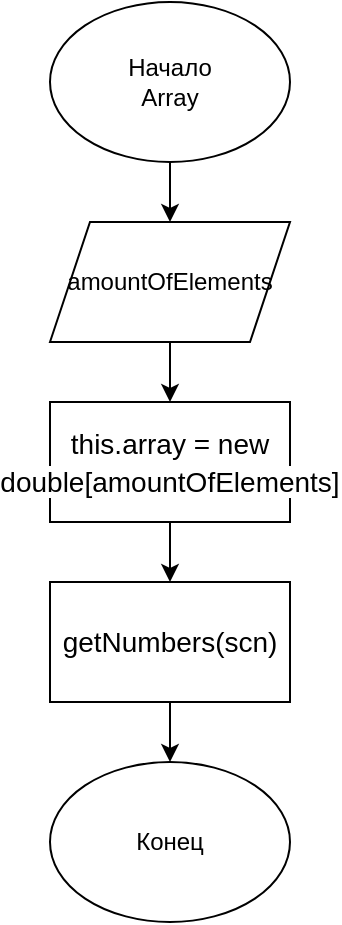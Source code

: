 <mxfile version="21.3.2" type="device">
  <diagram name="Страница 1" id="nLJy7SkXTexBMdkXFd4G">
    <mxGraphModel dx="2074" dy="1148" grid="1" gridSize="10" guides="1" tooltips="1" connect="1" arrows="1" fold="1" page="1" pageScale="1" pageWidth="827" pageHeight="1169" math="0" shadow="0">
      <root>
        <mxCell id="0" />
        <mxCell id="1" parent="0" />
        <mxCell id="2H0iqjHM80v5tmrJdCq8-3" style="edgeStyle=orthogonalEdgeStyle;rounded=0;orthogonalLoop=1;jettySize=auto;html=1;entryX=0.5;entryY=0;entryDx=0;entryDy=0;" edge="1" parent="1" source="2H0iqjHM80v5tmrJdCq8-1" target="2H0iqjHM80v5tmrJdCq8-2">
          <mxGeometry relative="1" as="geometry" />
        </mxCell>
        <mxCell id="2H0iqjHM80v5tmrJdCq8-1" value="Начало&lt;br&gt;Array" style="ellipse;whiteSpace=wrap;html=1;" vertex="1" parent="1">
          <mxGeometry x="354" y="10" width="120" height="80" as="geometry" />
        </mxCell>
        <mxCell id="2H0iqjHM80v5tmrJdCq8-5" style="edgeStyle=orthogonalEdgeStyle;rounded=0;orthogonalLoop=1;jettySize=auto;html=1;entryX=0.5;entryY=0;entryDx=0;entryDy=0;" edge="1" parent="1" source="2H0iqjHM80v5tmrJdCq8-2" target="2H0iqjHM80v5tmrJdCq8-4">
          <mxGeometry relative="1" as="geometry" />
        </mxCell>
        <mxCell id="2H0iqjHM80v5tmrJdCq8-2" value="amountOfElements" style="shape=parallelogram;perimeter=parallelogramPerimeter;whiteSpace=wrap;html=1;fixedSize=1;" vertex="1" parent="1">
          <mxGeometry x="354" y="120" width="120" height="60" as="geometry" />
        </mxCell>
        <mxCell id="2H0iqjHM80v5tmrJdCq8-7" style="edgeStyle=orthogonalEdgeStyle;rounded=0;orthogonalLoop=1;jettySize=auto;html=1;entryX=0.5;entryY=0;entryDx=0;entryDy=0;" edge="1" parent="1" source="2H0iqjHM80v5tmrJdCq8-4" target="2H0iqjHM80v5tmrJdCq8-6">
          <mxGeometry relative="1" as="geometry" />
        </mxCell>
        <mxCell id="2H0iqjHM80v5tmrJdCq8-4" value="&lt;div style=&quot;font-size: 14px; line-height: 19px;&quot;&gt;&lt;span style=&quot;background-color: rgb(255, 255, 255);&quot;&gt;this.array = new double[amountOfElements]&lt;/span&gt;&lt;/div&gt;" style="rounded=0;whiteSpace=wrap;html=1;" vertex="1" parent="1">
          <mxGeometry x="354" y="210" width="120" height="60" as="geometry" />
        </mxCell>
        <mxCell id="2H0iqjHM80v5tmrJdCq8-9" style="edgeStyle=orthogonalEdgeStyle;rounded=0;orthogonalLoop=1;jettySize=auto;html=1;entryX=0.5;entryY=0;entryDx=0;entryDy=0;" edge="1" parent="1" source="2H0iqjHM80v5tmrJdCq8-6" target="2H0iqjHM80v5tmrJdCq8-8">
          <mxGeometry relative="1" as="geometry" />
        </mxCell>
        <mxCell id="2H0iqjHM80v5tmrJdCq8-6" value="&lt;div style=&quot;font-size: 14px; line-height: 19px;&quot;&gt;&lt;span style=&quot;background-color: rgb(255, 255, 255);&quot;&gt;getNumbers(scn)&lt;/span&gt;&lt;/div&gt;" style="rounded=0;whiteSpace=wrap;html=1;" vertex="1" parent="1">
          <mxGeometry x="354" y="300" width="120" height="60" as="geometry" />
        </mxCell>
        <mxCell id="2H0iqjHM80v5tmrJdCq8-8" value="Конец" style="ellipse;whiteSpace=wrap;html=1;" vertex="1" parent="1">
          <mxGeometry x="354" y="390" width="120" height="80" as="geometry" />
        </mxCell>
      </root>
    </mxGraphModel>
  </diagram>
</mxfile>
